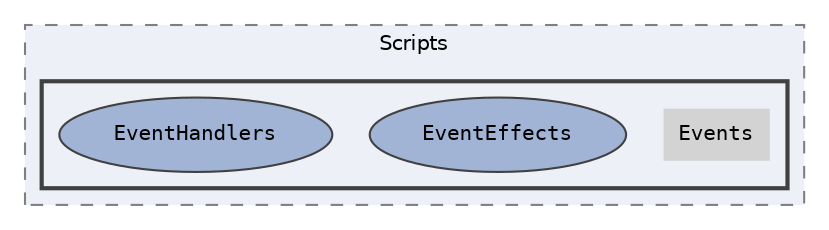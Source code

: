 digraph "Assets/Scripts/Events"
{
 // INTERACTIVE_SVG=YES
 // LATEX_PDF_SIZE
  bgcolor="transparent";
  edge [fontname=Helvetica,fontsize=10,labelfontname=Helvetica,labelfontsize=10];
  node [fontname=Helvetica,fontsize=10,fontname=Consolas fontsize=10 style=filled height=0.2 width=0.4 margin=0.1];
  compound=true
  subgraph clusterdir_f13b41af88cf68434578284aaf699e39 {
    graph [ bgcolor="#edf0f7", pencolor="grey50", label="Scripts", fontname=Helvetica,fontsize=10 style="filled,dashed", URL="dir_f13b41af88cf68434578284aaf699e39.html",tooltip=""]
  subgraph clusterdir_99157c1579a37a5feb67581f4df7126c {
    graph [ bgcolor="#edf0f7", pencolor="grey25", label="", fontname=Helvetica,fontsize=10 style="filled,bold", URL="dir_99157c1579a37a5feb67581f4df7126c.html",tooltip=""]
    dir_99157c1579a37a5feb67581f4df7126c [shape=plaintext, label="Events"];
  dir_8d71cfbf0045925ddf9b0383f010d640 [label="EventEffects", fillcolor="#a2b4d6", color="grey25", style="filled", URL="dir_8d71cfbf0045925ddf9b0383f010d640.html",tooltip=""];
  dir_0f42b1168848dc377e20a8dc2eee7601 [label="EventHandlers", fillcolor="#a2b4d6", color="grey25", style="filled", URL="dir_0f42b1168848dc377e20a8dc2eee7601.html",tooltip=""];
  }
  }
}
